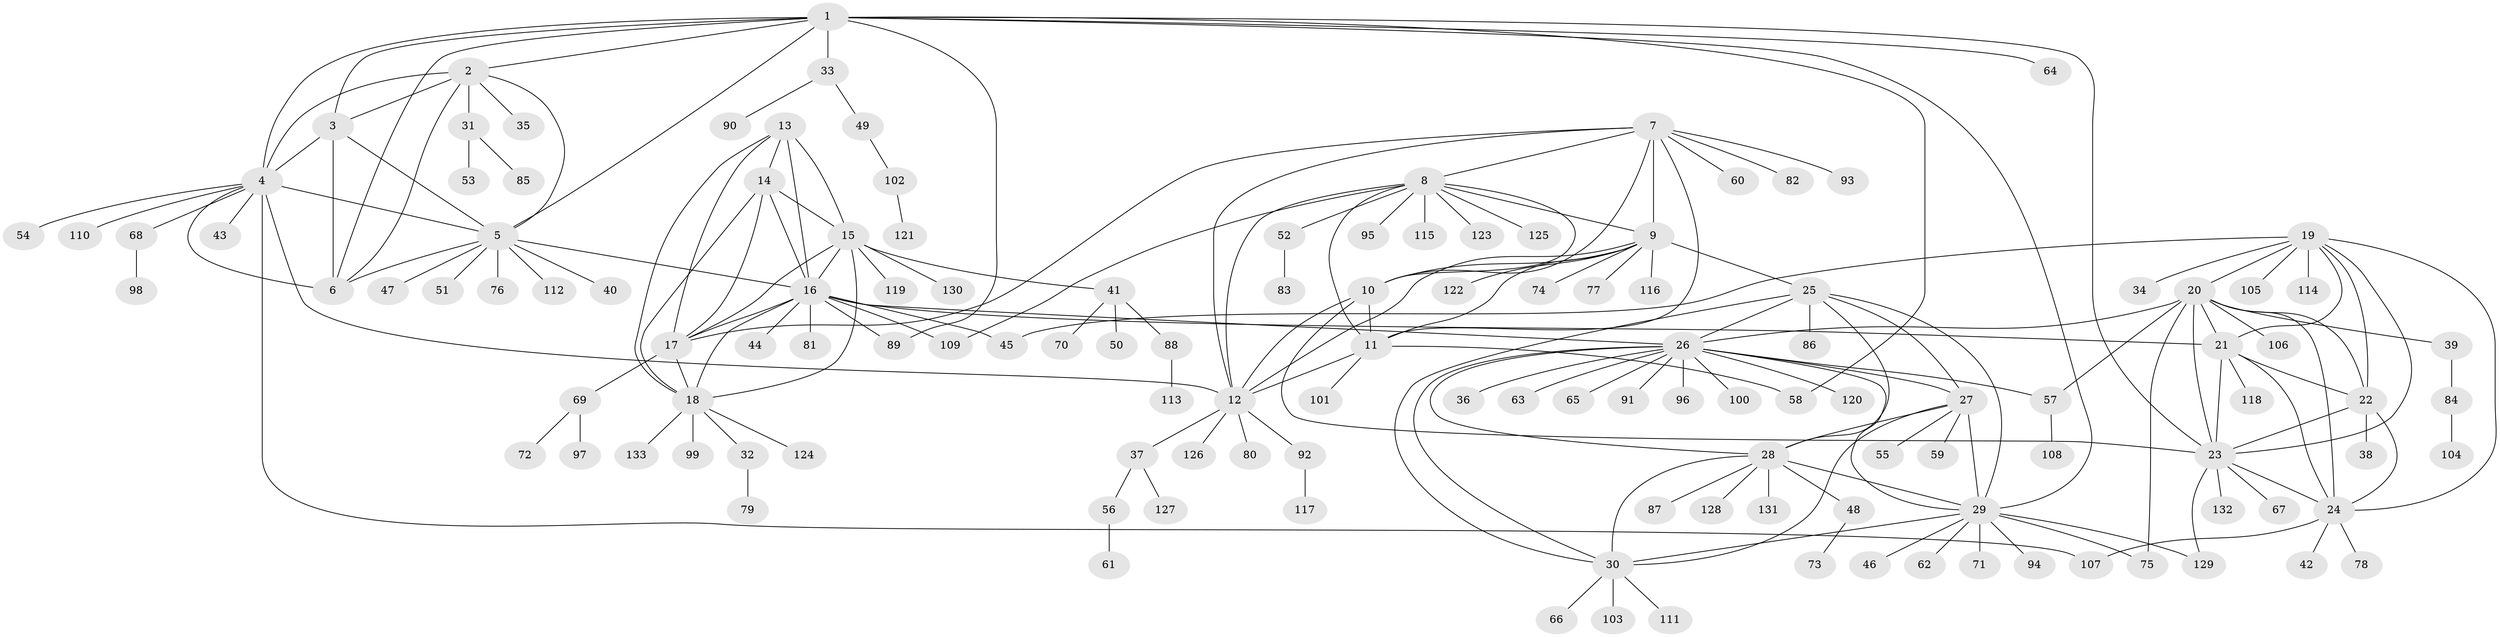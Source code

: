 // coarse degree distribution, {17: 0.009615384615384616, 6: 0.04807692307692308, 10: 0.019230769230769232, 4: 0.009615384615384616, 8: 0.028846153846153848, 11: 0.009615384615384616, 13: 0.019230769230769232, 9: 0.019230769230769232, 3: 0.038461538461538464, 5: 0.009615384615384616, 14: 0.009615384615384616, 12: 0.009615384615384616, 7: 0.009615384615384616, 2: 0.10576923076923077, 1: 0.6538461538461539}
// Generated by graph-tools (version 1.1) at 2025/52/02/27/25 19:52:17]
// undirected, 133 vertices, 196 edges
graph export_dot {
graph [start="1"]
  node [color=gray90,style=filled];
  1;
  2;
  3;
  4;
  5;
  6;
  7;
  8;
  9;
  10;
  11;
  12;
  13;
  14;
  15;
  16;
  17;
  18;
  19;
  20;
  21;
  22;
  23;
  24;
  25;
  26;
  27;
  28;
  29;
  30;
  31;
  32;
  33;
  34;
  35;
  36;
  37;
  38;
  39;
  40;
  41;
  42;
  43;
  44;
  45;
  46;
  47;
  48;
  49;
  50;
  51;
  52;
  53;
  54;
  55;
  56;
  57;
  58;
  59;
  60;
  61;
  62;
  63;
  64;
  65;
  66;
  67;
  68;
  69;
  70;
  71;
  72;
  73;
  74;
  75;
  76;
  77;
  78;
  79;
  80;
  81;
  82;
  83;
  84;
  85;
  86;
  87;
  88;
  89;
  90;
  91;
  92;
  93;
  94;
  95;
  96;
  97;
  98;
  99;
  100;
  101;
  102;
  103;
  104;
  105;
  106;
  107;
  108;
  109;
  110;
  111;
  112;
  113;
  114;
  115;
  116;
  117;
  118;
  119;
  120;
  121;
  122;
  123;
  124;
  125;
  126;
  127;
  128;
  129;
  130;
  131;
  132;
  133;
  1 -- 2;
  1 -- 3;
  1 -- 4;
  1 -- 5;
  1 -- 6;
  1 -- 23;
  1 -- 29;
  1 -- 33;
  1 -- 58;
  1 -- 64;
  1 -- 89;
  2 -- 3;
  2 -- 4;
  2 -- 5;
  2 -- 6;
  2 -- 31;
  2 -- 35;
  3 -- 4;
  3 -- 5;
  3 -- 6;
  4 -- 5;
  4 -- 6;
  4 -- 12;
  4 -- 43;
  4 -- 54;
  4 -- 68;
  4 -- 107;
  4 -- 110;
  5 -- 6;
  5 -- 16;
  5 -- 40;
  5 -- 47;
  5 -- 51;
  5 -- 76;
  5 -- 112;
  7 -- 8;
  7 -- 9;
  7 -- 10;
  7 -- 11;
  7 -- 12;
  7 -- 17;
  7 -- 60;
  7 -- 82;
  7 -- 93;
  8 -- 9;
  8 -- 10;
  8 -- 11;
  8 -- 12;
  8 -- 52;
  8 -- 95;
  8 -- 109;
  8 -- 115;
  8 -- 123;
  8 -- 125;
  9 -- 10;
  9 -- 11;
  9 -- 12;
  9 -- 25;
  9 -- 74;
  9 -- 77;
  9 -- 116;
  9 -- 122;
  10 -- 11;
  10 -- 12;
  10 -- 23;
  11 -- 12;
  11 -- 58;
  11 -- 101;
  12 -- 37;
  12 -- 80;
  12 -- 92;
  12 -- 126;
  13 -- 14;
  13 -- 15;
  13 -- 16;
  13 -- 17;
  13 -- 18;
  14 -- 15;
  14 -- 16;
  14 -- 17;
  14 -- 18;
  15 -- 16;
  15 -- 17;
  15 -- 18;
  15 -- 41;
  15 -- 119;
  15 -- 130;
  16 -- 17;
  16 -- 18;
  16 -- 21;
  16 -- 26;
  16 -- 44;
  16 -- 45;
  16 -- 81;
  16 -- 89;
  16 -- 109;
  17 -- 18;
  17 -- 69;
  18 -- 32;
  18 -- 99;
  18 -- 124;
  18 -- 133;
  19 -- 20;
  19 -- 21;
  19 -- 22;
  19 -- 23;
  19 -- 24;
  19 -- 34;
  19 -- 45;
  19 -- 105;
  19 -- 114;
  20 -- 21;
  20 -- 22;
  20 -- 23;
  20 -- 24;
  20 -- 26;
  20 -- 39;
  20 -- 57;
  20 -- 75;
  20 -- 106;
  21 -- 22;
  21 -- 23;
  21 -- 24;
  21 -- 118;
  22 -- 23;
  22 -- 24;
  22 -- 38;
  23 -- 24;
  23 -- 67;
  23 -- 129;
  23 -- 132;
  24 -- 42;
  24 -- 78;
  24 -- 107;
  25 -- 26;
  25 -- 27;
  25 -- 28;
  25 -- 29;
  25 -- 30;
  25 -- 86;
  26 -- 27;
  26 -- 28;
  26 -- 29;
  26 -- 30;
  26 -- 36;
  26 -- 57;
  26 -- 63;
  26 -- 65;
  26 -- 91;
  26 -- 96;
  26 -- 100;
  26 -- 120;
  27 -- 28;
  27 -- 29;
  27 -- 30;
  27 -- 55;
  27 -- 59;
  28 -- 29;
  28 -- 30;
  28 -- 48;
  28 -- 87;
  28 -- 128;
  28 -- 131;
  29 -- 30;
  29 -- 46;
  29 -- 62;
  29 -- 71;
  29 -- 75;
  29 -- 94;
  29 -- 129;
  30 -- 66;
  30 -- 103;
  30 -- 111;
  31 -- 53;
  31 -- 85;
  32 -- 79;
  33 -- 49;
  33 -- 90;
  37 -- 56;
  37 -- 127;
  39 -- 84;
  41 -- 50;
  41 -- 70;
  41 -- 88;
  48 -- 73;
  49 -- 102;
  52 -- 83;
  56 -- 61;
  57 -- 108;
  68 -- 98;
  69 -- 72;
  69 -- 97;
  84 -- 104;
  88 -- 113;
  92 -- 117;
  102 -- 121;
}
